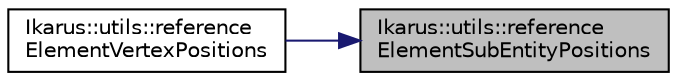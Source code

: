 digraph "Ikarus::utils::referenceElementSubEntityPositions"
{
 // LATEX_PDF_SIZE
  edge [fontname="Helvetica",fontsize="10",labelfontname="Helvetica",labelfontsize="10"];
  node [fontname="Helvetica",fontsize="10",shape=record];
  rankdir="RL";
  Node1 [label="Ikarus::utils::reference\lElementSubEntityPositions",height=0.2,width=0.4,color="black", fillcolor="grey75", style="filled", fontcolor="black",tooltip="A function to obtain the local coordinates of subentities of an FiniteElement."];
  Node1 -> Node2 [dir="back",color="midnightblue",fontsize="10",style="solid",fontname="Helvetica"];
  Node2 [label="Ikarus::utils::reference\lElementVertexPositions",height=0.2,width=0.4,color="black", fillcolor="white", style="filled",URL="$a00370.html#ga8c05dce8a66fc4efbe31674b87d18298",tooltip="A function to obtain the local coordinates the vertices of an FiniteElement."];
}
